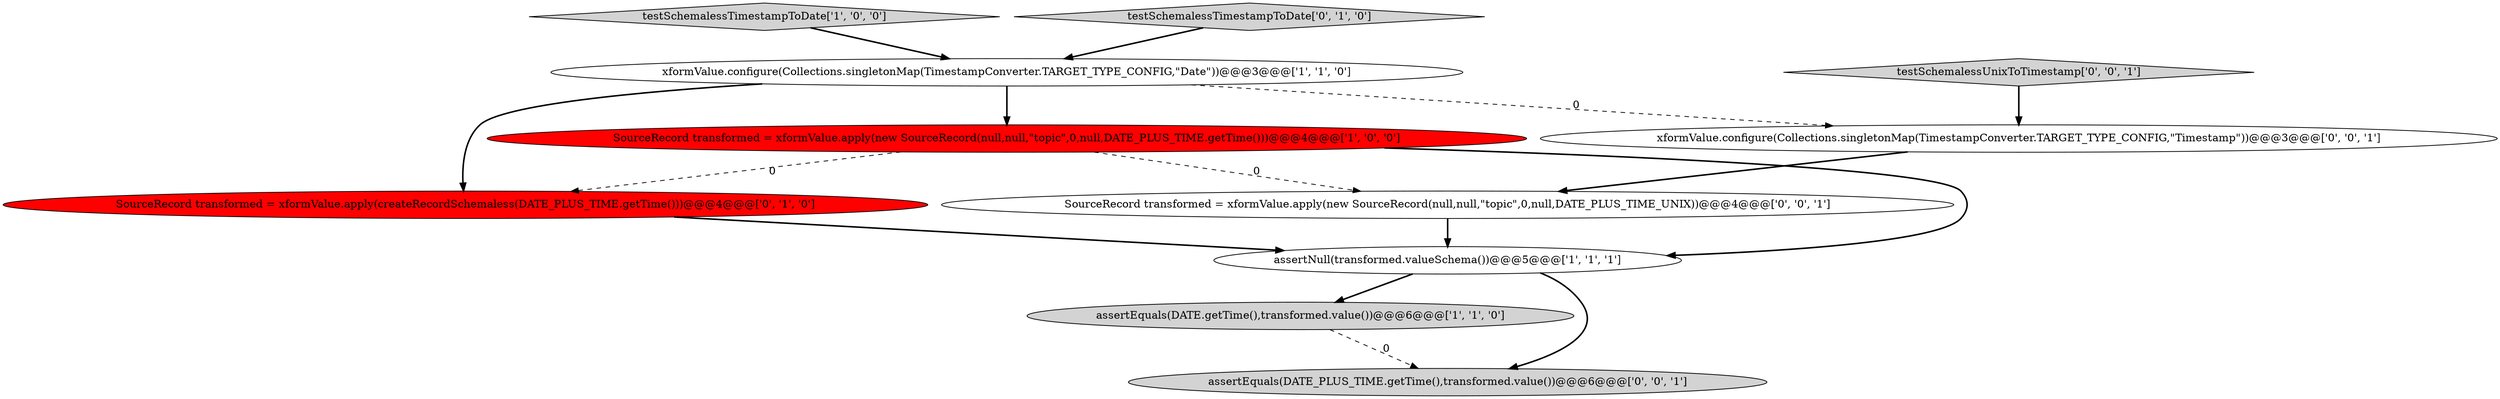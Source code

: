 digraph {
0 [style = filled, label = "testSchemalessTimestampToDate['1', '0', '0']", fillcolor = lightgray, shape = diamond image = "AAA0AAABBB1BBB"];
5 [style = filled, label = "SourceRecord transformed = xformValue.apply(createRecordSchemaless(DATE_PLUS_TIME.getTime()))@@@4@@@['0', '1', '0']", fillcolor = red, shape = ellipse image = "AAA1AAABBB2BBB"];
1 [style = filled, label = "SourceRecord transformed = xformValue.apply(new SourceRecord(null,null,\"topic\",0,null,DATE_PLUS_TIME.getTime()))@@@4@@@['1', '0', '0']", fillcolor = red, shape = ellipse image = "AAA1AAABBB1BBB"];
2 [style = filled, label = "xformValue.configure(Collections.singletonMap(TimestampConverter.TARGET_TYPE_CONFIG,\"Date\"))@@@3@@@['1', '1', '0']", fillcolor = white, shape = ellipse image = "AAA0AAABBB1BBB"];
9 [style = filled, label = "assertEquals(DATE_PLUS_TIME.getTime(),transformed.value())@@@6@@@['0', '0', '1']", fillcolor = lightgray, shape = ellipse image = "AAA0AAABBB3BBB"];
7 [style = filled, label = "testSchemalessUnixToTimestamp['0', '0', '1']", fillcolor = lightgray, shape = diamond image = "AAA0AAABBB3BBB"];
8 [style = filled, label = "xformValue.configure(Collections.singletonMap(TimestampConverter.TARGET_TYPE_CONFIG,\"Timestamp\"))@@@3@@@['0', '0', '1']", fillcolor = white, shape = ellipse image = "AAA0AAABBB3BBB"];
3 [style = filled, label = "assertEquals(DATE.getTime(),transformed.value())@@@6@@@['1', '1', '0']", fillcolor = lightgray, shape = ellipse image = "AAA0AAABBB1BBB"];
10 [style = filled, label = "SourceRecord transformed = xformValue.apply(new SourceRecord(null,null,\"topic\",0,null,DATE_PLUS_TIME_UNIX))@@@4@@@['0', '0', '1']", fillcolor = white, shape = ellipse image = "AAA0AAABBB3BBB"];
4 [style = filled, label = "assertNull(transformed.valueSchema())@@@5@@@['1', '1', '1']", fillcolor = white, shape = ellipse image = "AAA0AAABBB1BBB"];
6 [style = filled, label = "testSchemalessTimestampToDate['0', '1', '0']", fillcolor = lightgray, shape = diamond image = "AAA0AAABBB2BBB"];
4->9 [style = bold, label=""];
4->3 [style = bold, label=""];
8->10 [style = bold, label=""];
1->4 [style = bold, label=""];
0->2 [style = bold, label=""];
1->5 [style = dashed, label="0"];
1->10 [style = dashed, label="0"];
3->9 [style = dashed, label="0"];
7->8 [style = bold, label=""];
2->8 [style = dashed, label="0"];
2->1 [style = bold, label=""];
5->4 [style = bold, label=""];
2->5 [style = bold, label=""];
6->2 [style = bold, label=""];
10->4 [style = bold, label=""];
}
